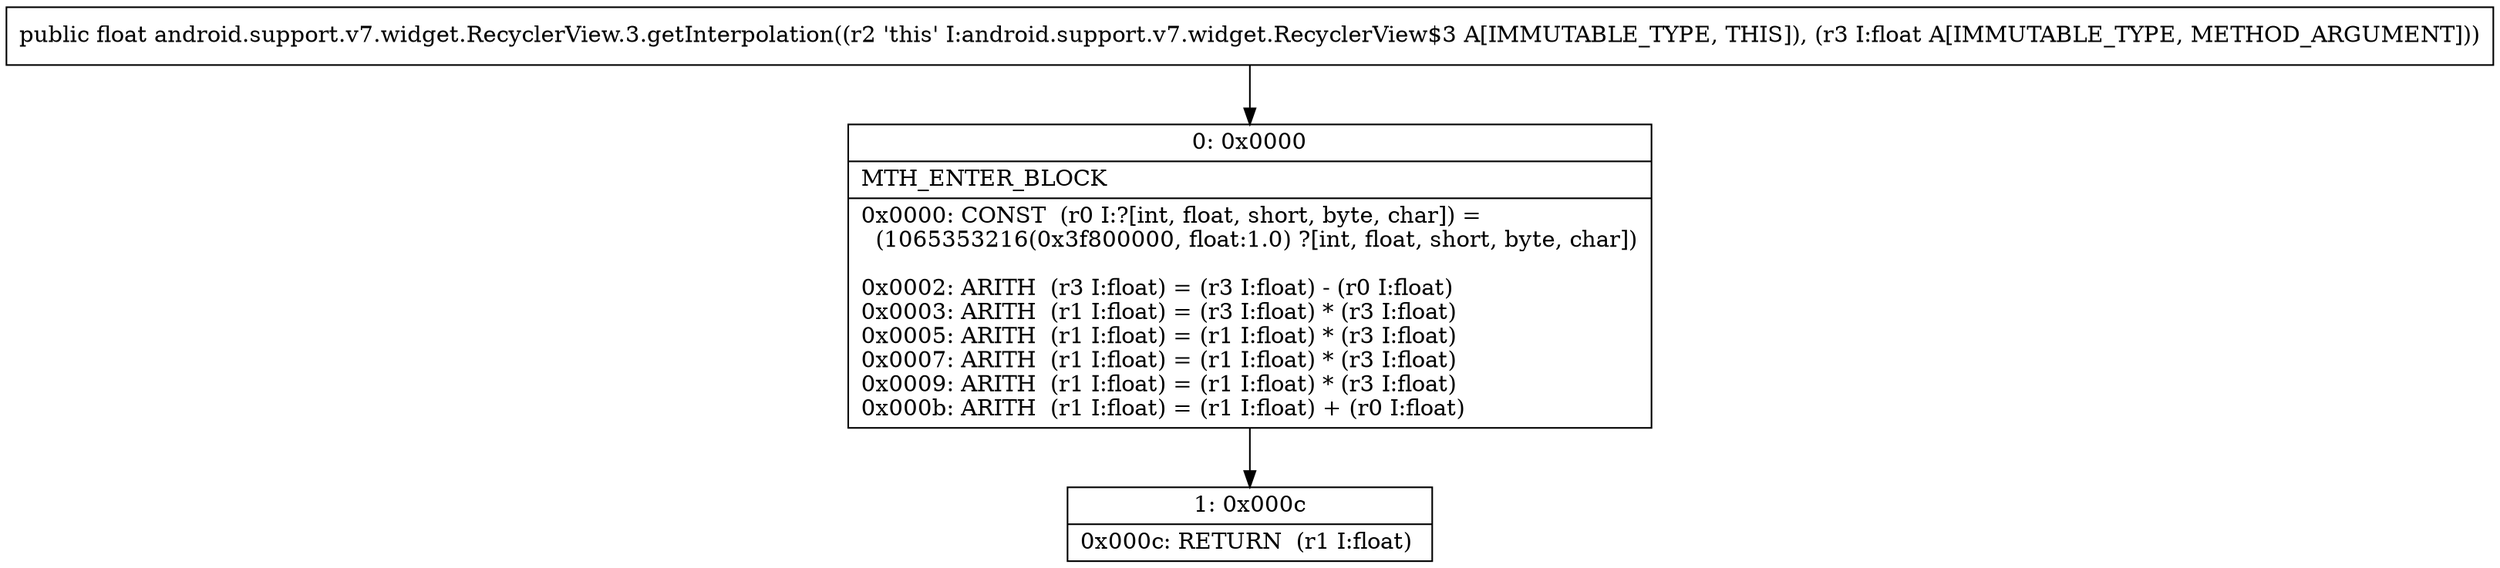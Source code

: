 digraph "CFG forandroid.support.v7.widget.RecyclerView.3.getInterpolation(F)F" {
Node_0 [shape=record,label="{0\:\ 0x0000|MTH_ENTER_BLOCK\l|0x0000: CONST  (r0 I:?[int, float, short, byte, char]) = \l  (1065353216(0x3f800000, float:1.0) ?[int, float, short, byte, char])\l \l0x0002: ARITH  (r3 I:float) = (r3 I:float) \- (r0 I:float) \l0x0003: ARITH  (r1 I:float) = (r3 I:float) * (r3 I:float) \l0x0005: ARITH  (r1 I:float) = (r1 I:float) * (r3 I:float) \l0x0007: ARITH  (r1 I:float) = (r1 I:float) * (r3 I:float) \l0x0009: ARITH  (r1 I:float) = (r1 I:float) * (r3 I:float) \l0x000b: ARITH  (r1 I:float) = (r1 I:float) + (r0 I:float) \l}"];
Node_1 [shape=record,label="{1\:\ 0x000c|0x000c: RETURN  (r1 I:float) \l}"];
MethodNode[shape=record,label="{public float android.support.v7.widget.RecyclerView.3.getInterpolation((r2 'this' I:android.support.v7.widget.RecyclerView$3 A[IMMUTABLE_TYPE, THIS]), (r3 I:float A[IMMUTABLE_TYPE, METHOD_ARGUMENT])) }"];
MethodNode -> Node_0;
Node_0 -> Node_1;
}

